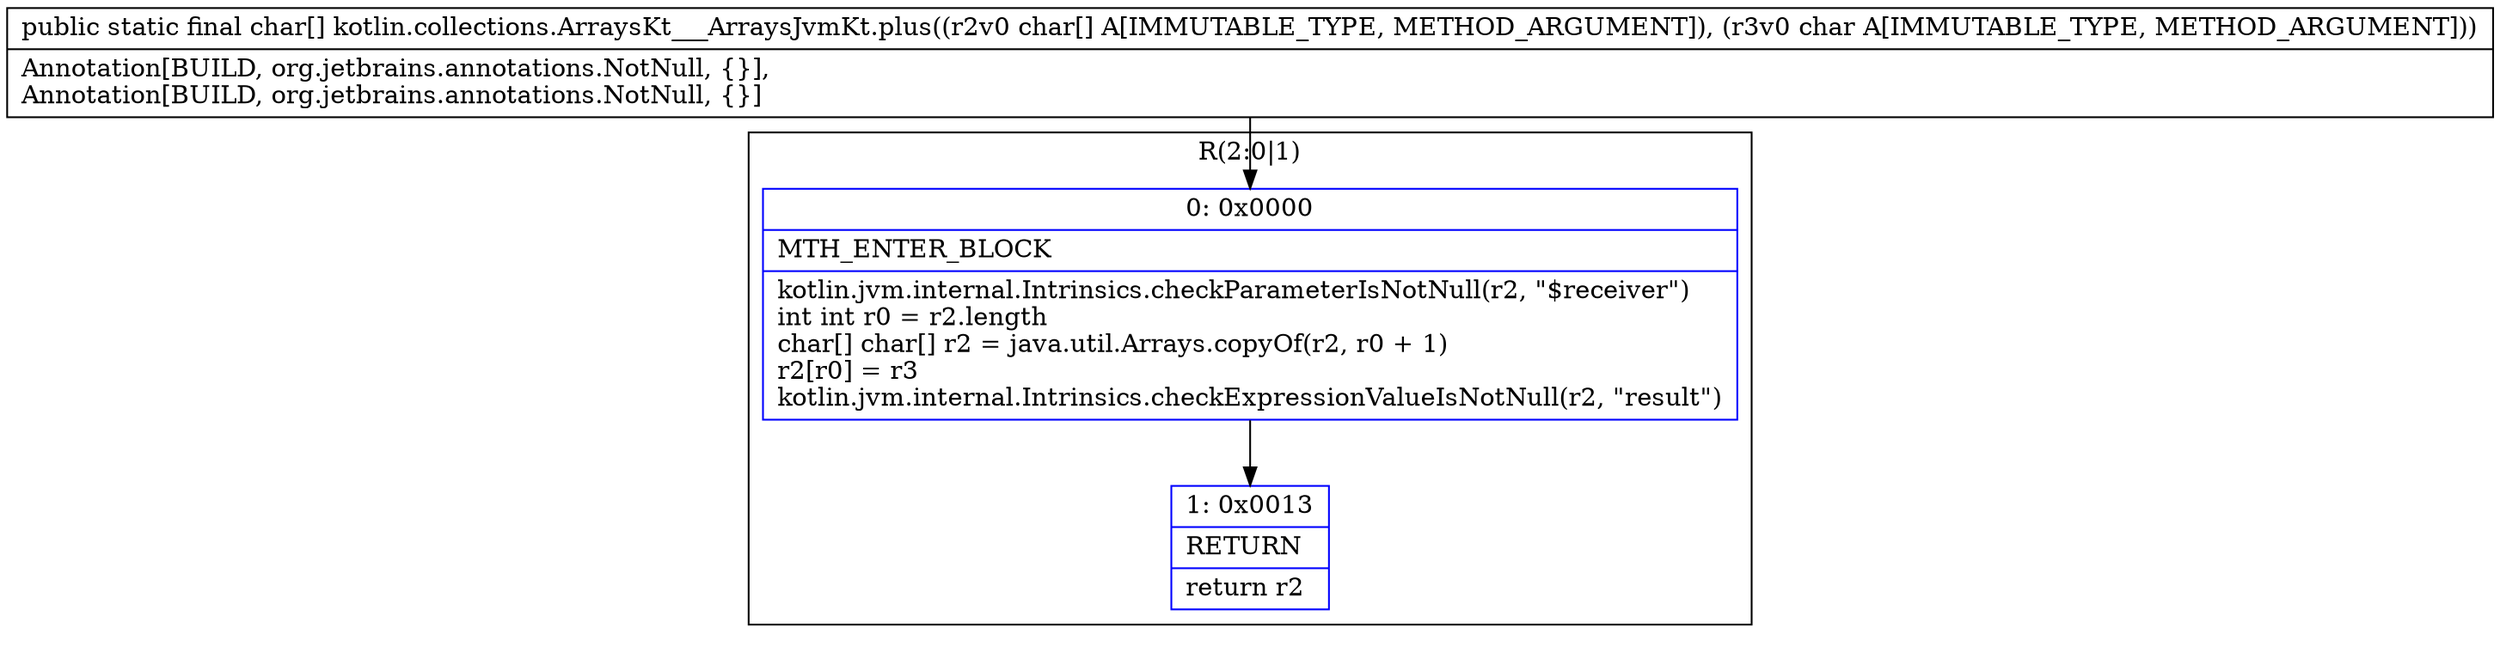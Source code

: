 digraph "CFG forkotlin.collections.ArraysKt___ArraysJvmKt.plus([CC)[C" {
subgraph cluster_Region_1577207018 {
label = "R(2:0|1)";
node [shape=record,color=blue];
Node_0 [shape=record,label="{0\:\ 0x0000|MTH_ENTER_BLOCK\l|kotlin.jvm.internal.Intrinsics.checkParameterIsNotNull(r2, \"$receiver\")\lint int r0 = r2.length\lchar[] char[] r2 = java.util.Arrays.copyOf(r2, r0 + 1)\lr2[r0] = r3\lkotlin.jvm.internal.Intrinsics.checkExpressionValueIsNotNull(r2, \"result\")\l}"];
Node_1 [shape=record,label="{1\:\ 0x0013|RETURN\l|return r2\l}"];
}
MethodNode[shape=record,label="{public static final char[] kotlin.collections.ArraysKt___ArraysJvmKt.plus((r2v0 char[] A[IMMUTABLE_TYPE, METHOD_ARGUMENT]), (r3v0 char A[IMMUTABLE_TYPE, METHOD_ARGUMENT]))  | Annotation[BUILD, org.jetbrains.annotations.NotNull, \{\}], \lAnnotation[BUILD, org.jetbrains.annotations.NotNull, \{\}]\l}"];
MethodNode -> Node_0;
Node_0 -> Node_1;
}

